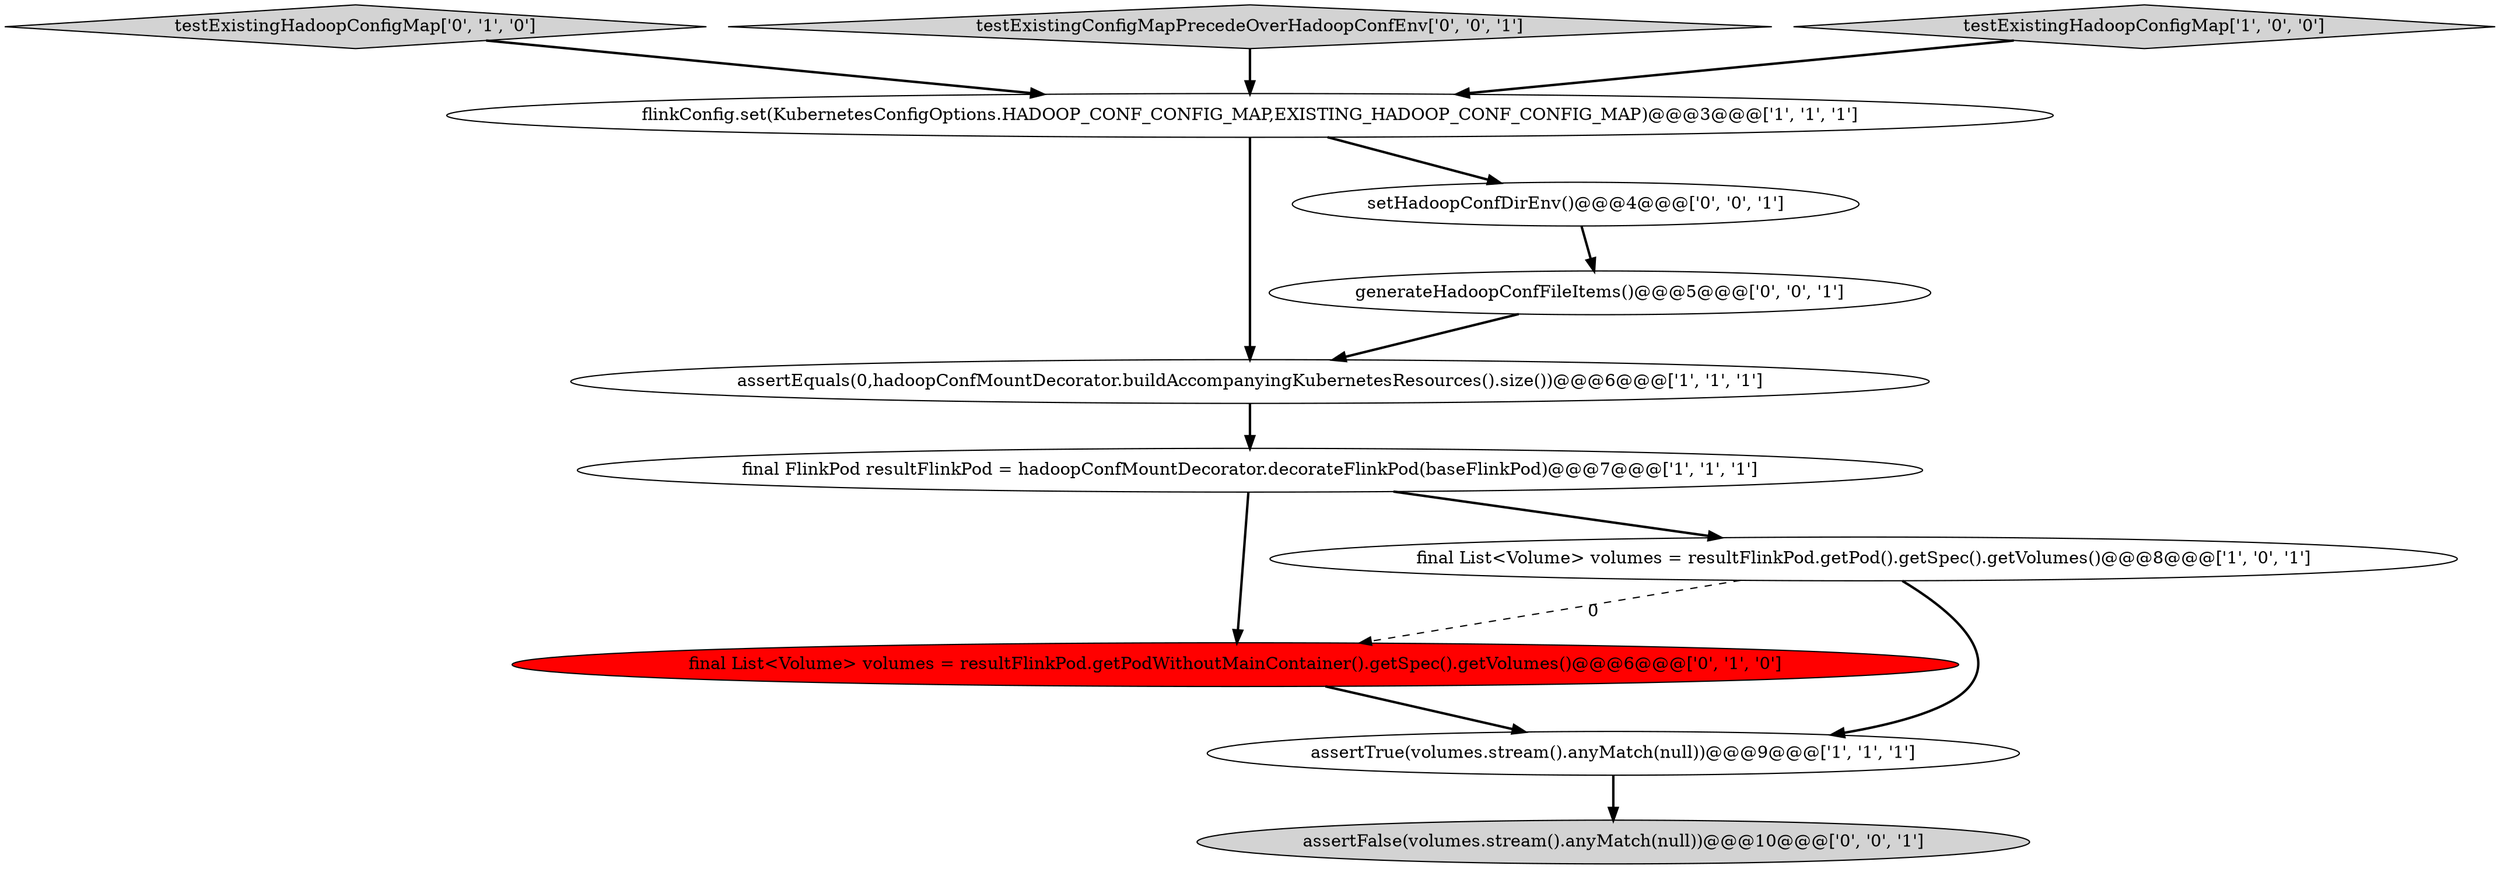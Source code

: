 digraph {
6 [style = filled, label = "testExistingHadoopConfigMap['0', '1', '0']", fillcolor = lightgray, shape = diamond image = "AAA0AAABBB2BBB"];
1 [style = filled, label = "assertEquals(0,hadoopConfMountDecorator.buildAccompanyingKubernetesResources().size())@@@6@@@['1', '1', '1']", fillcolor = white, shape = ellipse image = "AAA0AAABBB1BBB"];
0 [style = filled, label = "final FlinkPod resultFlinkPod = hadoopConfMountDecorator.decorateFlinkPod(baseFlinkPod)@@@7@@@['1', '1', '1']", fillcolor = white, shape = ellipse image = "AAA0AAABBB1BBB"];
7 [style = filled, label = "final List<Volume> volumes = resultFlinkPod.getPodWithoutMainContainer().getSpec().getVolumes()@@@6@@@['0', '1', '0']", fillcolor = red, shape = ellipse image = "AAA1AAABBB2BBB"];
8 [style = filled, label = "generateHadoopConfFileItems()@@@5@@@['0', '0', '1']", fillcolor = white, shape = ellipse image = "AAA0AAABBB3BBB"];
11 [style = filled, label = "assertFalse(volumes.stream().anyMatch(null))@@@10@@@['0', '0', '1']", fillcolor = lightgray, shape = ellipse image = "AAA0AAABBB3BBB"];
3 [style = filled, label = "final List<Volume> volumes = resultFlinkPod.getPod().getSpec().getVolumes()@@@8@@@['1', '0', '1']", fillcolor = white, shape = ellipse image = "AAA0AAABBB1BBB"];
2 [style = filled, label = "flinkConfig.set(KubernetesConfigOptions.HADOOP_CONF_CONFIG_MAP,EXISTING_HADOOP_CONF_CONFIG_MAP)@@@3@@@['1', '1', '1']", fillcolor = white, shape = ellipse image = "AAA0AAABBB1BBB"];
10 [style = filled, label = "testExistingConfigMapPrecedeOverHadoopConfEnv['0', '0', '1']", fillcolor = lightgray, shape = diamond image = "AAA0AAABBB3BBB"];
4 [style = filled, label = "testExistingHadoopConfigMap['1', '0', '0']", fillcolor = lightgray, shape = diamond image = "AAA0AAABBB1BBB"];
5 [style = filled, label = "assertTrue(volumes.stream().anyMatch(null))@@@9@@@['1', '1', '1']", fillcolor = white, shape = ellipse image = "AAA0AAABBB1BBB"];
9 [style = filled, label = "setHadoopConfDirEnv()@@@4@@@['0', '0', '1']", fillcolor = white, shape = ellipse image = "AAA0AAABBB3BBB"];
0->3 [style = bold, label=""];
8->1 [style = bold, label=""];
10->2 [style = bold, label=""];
3->5 [style = bold, label=""];
7->5 [style = bold, label=""];
5->11 [style = bold, label=""];
1->0 [style = bold, label=""];
4->2 [style = bold, label=""];
2->9 [style = bold, label=""];
9->8 [style = bold, label=""];
3->7 [style = dashed, label="0"];
2->1 [style = bold, label=""];
0->7 [style = bold, label=""];
6->2 [style = bold, label=""];
}

